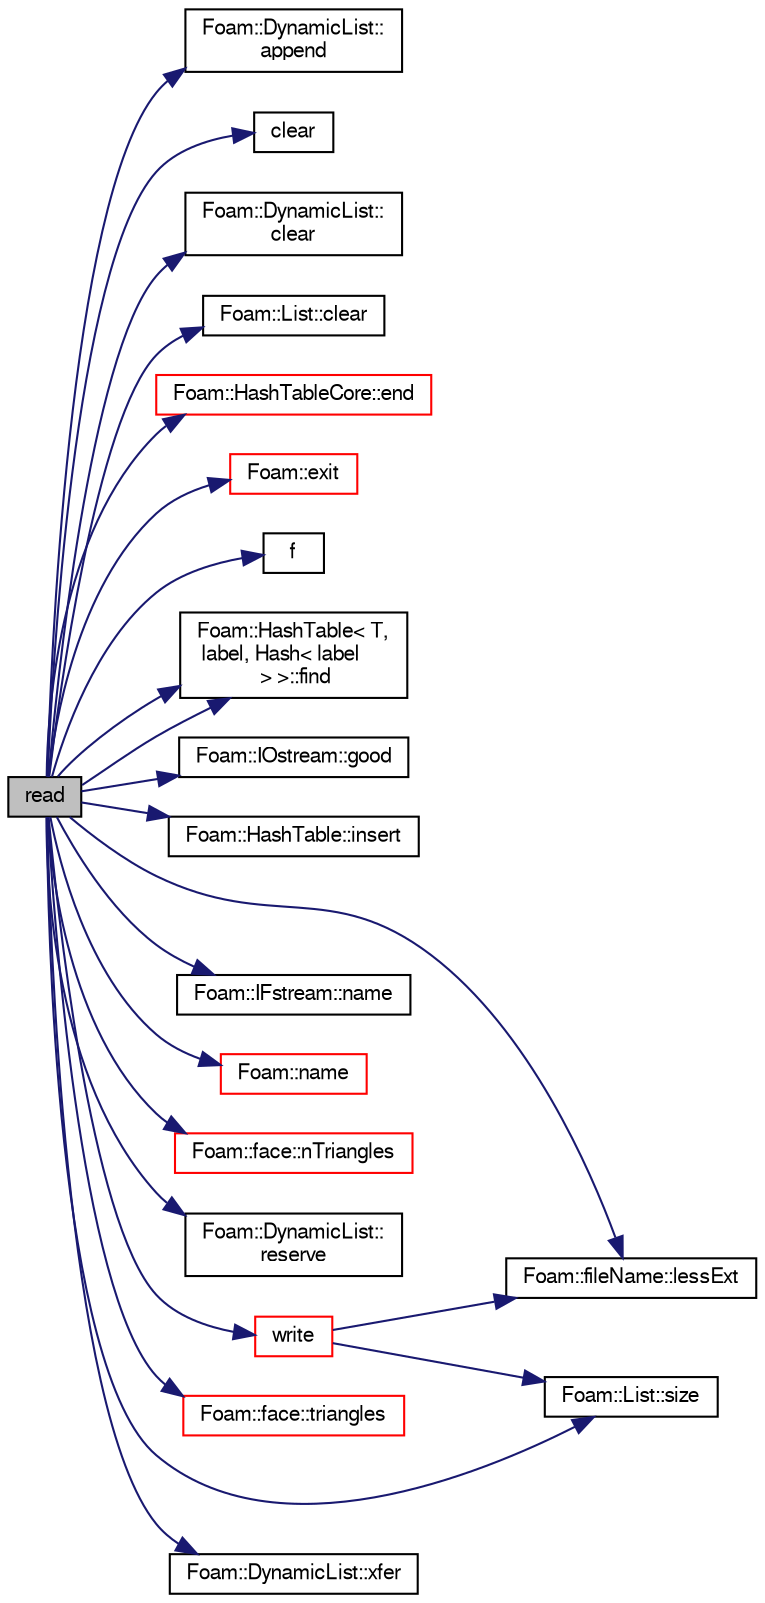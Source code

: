 digraph "read"
{
  bgcolor="transparent";
  edge [fontname="FreeSans",fontsize="10",labelfontname="FreeSans",labelfontsize="10"];
  node [fontname="FreeSans",fontsize="10",shape=record];
  rankdir="LR";
  Node186 [label="read",height=0.2,width=0.4,color="black", fillcolor="grey75", style="filled", fontcolor="black"];
  Node186 -> Node187 [color="midnightblue",fontsize="10",style="solid",fontname="FreeSans"];
  Node187 [label="Foam::DynamicList::\lappend",height=0.2,width=0.4,color="black",URL="$a25890.html#a7b67b42af715604376ad63a681dee6d8",tooltip="Append an element at the end of the list. "];
  Node186 -> Node188 [color="midnightblue",fontsize="10",style="solid",fontname="FreeSans"];
  Node188 [label="clear",height=0.2,width=0.4,color="black",URL="$a38057.html#a3a533f9231a5668b9d8f301a79d57b73"];
  Node186 -> Node189 [color="midnightblue",fontsize="10",style="solid",fontname="FreeSans"];
  Node189 [label="Foam::DynamicList::\lclear",height=0.2,width=0.4,color="black",URL="$a25890.html#ac8bb3912a3ce86b15842e79d0b421204",tooltip="Clear the addressed list, i.e. set the size to zero. "];
  Node186 -> Node190 [color="midnightblue",fontsize="10",style="solid",fontname="FreeSans"];
  Node190 [label="Foam::List::clear",height=0.2,width=0.4,color="black",URL="$a25694.html#ac8bb3912a3ce86b15842e79d0b421204",tooltip="Clear the list, i.e. set size to zero. "];
  Node186 -> Node191 [color="midnightblue",fontsize="10",style="solid",fontname="FreeSans"];
  Node191 [label="Foam::HashTableCore::end",height=0.2,width=0.4,color="red",URL="$a25706.html#a540580a296c0ff351686ceb4f27b6fe6",tooltip="iteratorEnd set to beyond the end of any HashTable "];
  Node186 -> Node199 [color="midnightblue",fontsize="10",style="solid",fontname="FreeSans"];
  Node199 [label="Foam::exit",height=0.2,width=0.4,color="red",URL="$a21124.html#a06ca7250d8e89caf05243ec094843642"];
  Node186 -> Node246 [color="midnightblue",fontsize="10",style="solid",fontname="FreeSans"];
  Node246 [label="f",height=0.2,width=0.4,color="black",URL="$a17900.html#a888be93833ac7a23170555c69c690288"];
  Node186 -> Node247 [color="midnightblue",fontsize="10",style="solid",fontname="FreeSans"];
  Node247 [label="Foam::HashTable\< T,\l label, Hash\< label\l \> \>::find",height=0.2,width=0.4,color="black",URL="$a25702.html#a76b2c74ebd9f33fa9f76261b027ffc11",tooltip="Find and return an iterator set at the hashedEntry. "];
  Node186 -> Node247 [color="midnightblue",fontsize="10",style="solid",fontname="FreeSans"];
  Node186 -> Node236 [color="midnightblue",fontsize="10",style="solid",fontname="FreeSans"];
  Node236 [label="Foam::IOstream::good",height=0.2,width=0.4,color="black",URL="$a26226.html#abdcc7f96f487faadc7769afcf58fe992",tooltip="Return true if next operation might succeed. "];
  Node186 -> Node248 [color="midnightblue",fontsize="10",style="solid",fontname="FreeSans"];
  Node248 [label="Foam::HashTable::insert",height=0.2,width=0.4,color="black",URL="$a25702.html#a5eee1e0e199ad59b9cb3916cd42156e0",tooltip="Insert a new hashedEntry. "];
  Node186 -> Node249 [color="midnightblue",fontsize="10",style="solid",fontname="FreeSans"];
  Node249 [label="Foam::fileName::lessExt",height=0.2,width=0.4,color="black",URL="$a28234.html#a6807d1f6ee241b17aec7652ecce48f6e",tooltip="Return file name without extension (part before last .) "];
  Node186 -> Node250 [color="midnightblue",fontsize="10",style="solid",fontname="FreeSans"];
  Node250 [label="Foam::IFstream::name",height=0.2,width=0.4,color="black",URL="$a26182.html#aba53f1f9c8fadfa65f4099af10df348c",tooltip="Return the name of the stream. "];
  Node186 -> Node251 [color="midnightblue",fontsize="10",style="solid",fontname="FreeSans"];
  Node251 [label="Foam::name",height=0.2,width=0.4,color="red",URL="$a21124.html#adcb0df2bd4953cb6bb390272d8263c3a",tooltip="Return a string representation of a complex. "];
  Node186 -> Node254 [color="midnightblue",fontsize="10",style="solid",fontname="FreeSans"];
  Node254 [label="Foam::face::nTriangles",height=0.2,width=0.4,color="red",URL="$a27218.html#ab82447e0cf16c46d3855de6a5d4ffda8",tooltip="Number of triangles after splitting. "];
  Node186 -> Node256 [color="midnightblue",fontsize="10",style="solid",fontname="FreeSans"];
  Node256 [label="Foam::DynamicList::\lreserve",height=0.2,width=0.4,color="black",URL="$a25890.html#a7294bcb6d8983466db362b4acf6e72ec",tooltip="Reserve allocation space for at least this size. "];
  Node186 -> Node257 [color="midnightblue",fontsize="10",style="solid",fontname="FreeSans"];
  Node257 [label="Foam::List::size",height=0.2,width=0.4,color="black",URL="$a25694.html#a8a5f6fa29bd4b500caf186f60245b384",tooltip="Override size to be inconsistent with allocated storage. "];
  Node186 -> Node258 [color="midnightblue",fontsize="10",style="solid",fontname="FreeSans"];
  Node258 [label="Foam::face::triangles",height=0.2,width=0.4,color="red",URL="$a27218.html#a1fd94ce8c25a3a8b555070a903a99dfb",tooltip="Split into triangles using existing points. "];
  Node186 -> Node261 [color="midnightblue",fontsize="10",style="solid",fontname="FreeSans"];
  Node261 [label="write",height=0.2,width=0.4,color="red",URL="$a29630.html#a2a1e1394d9dd8932b738248c123a267f",tooltip="Write surface mesh components by proxy. "];
  Node261 -> Node249 [color="midnightblue",fontsize="10",style="solid",fontname="FreeSans"];
  Node261 -> Node257 [color="midnightblue",fontsize="10",style="solid",fontname="FreeSans"];
  Node186 -> Node267 [color="midnightblue",fontsize="10",style="solid",fontname="FreeSans"];
  Node267 [label="Foam::DynamicList::xfer",height=0.2,width=0.4,color="black",URL="$a25890.html#a48f43ee271fb2edb0fb241b72af0e59c",tooltip="Transfer contents to the Xfer container as a plain List. "];
}
